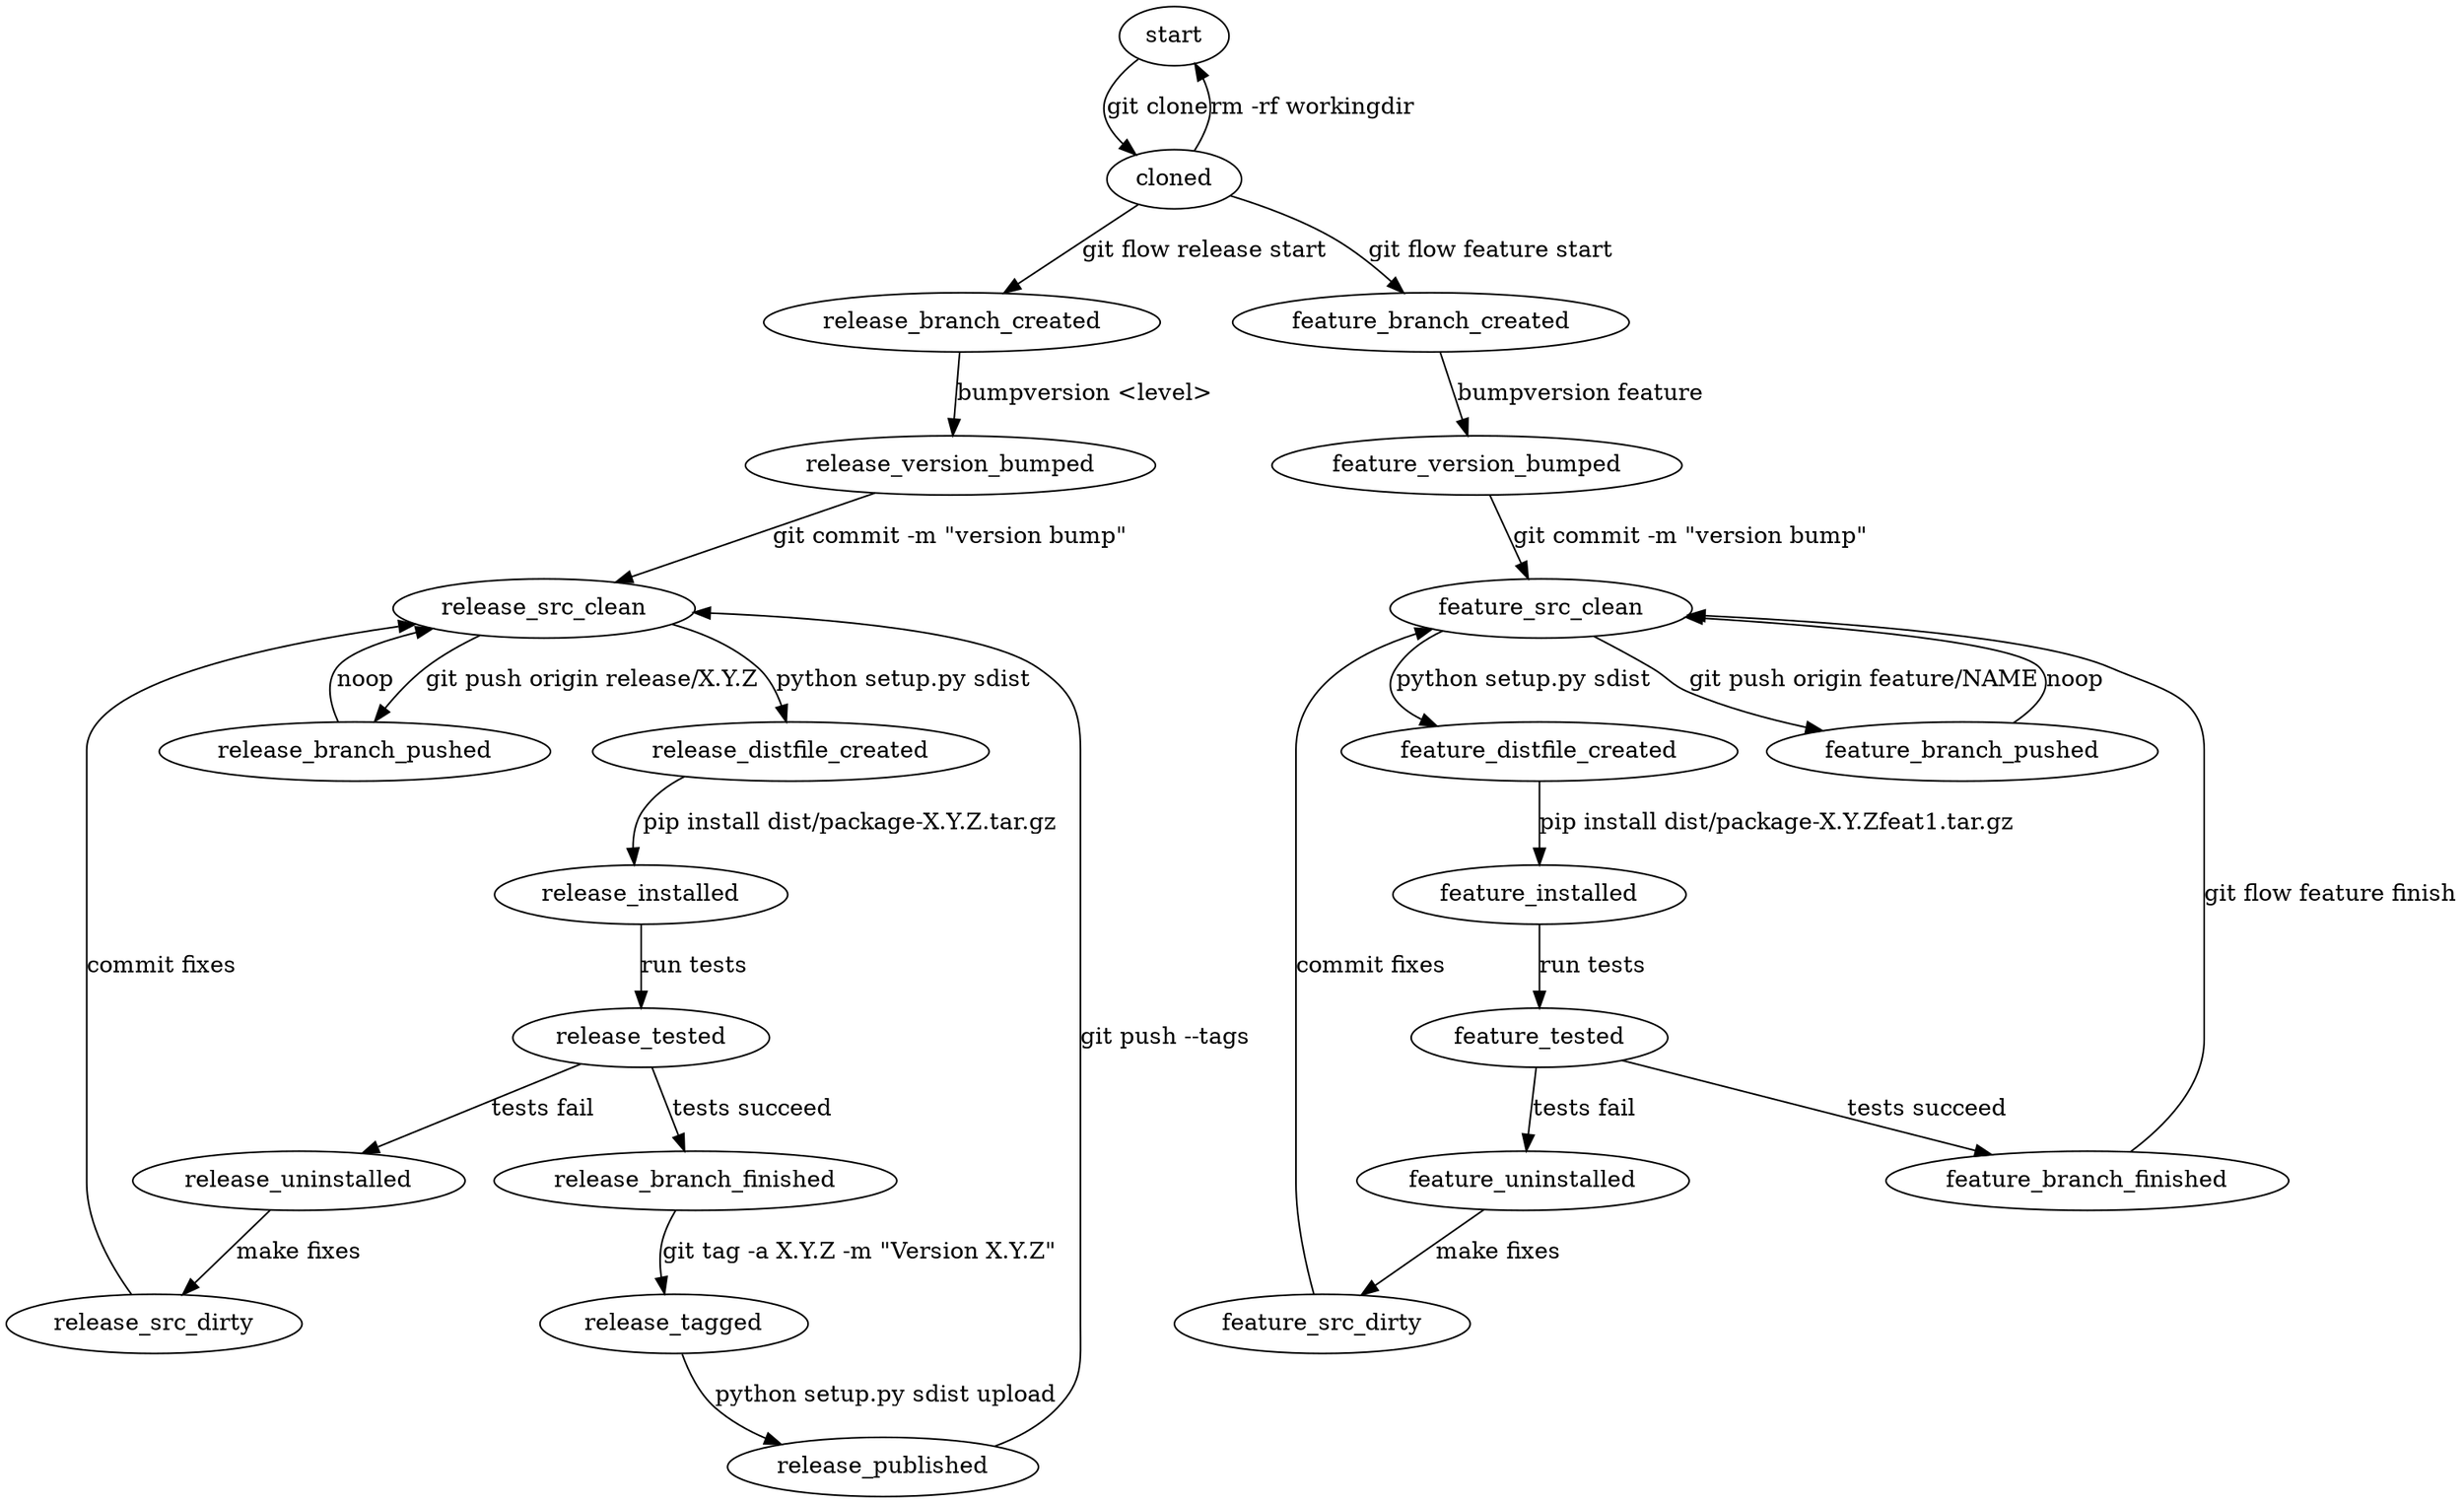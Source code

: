 digraph OnePackage {
	node [shape=oval];
	
	start;
	cloned;

	release_branch_created;
	release_version_bumped;
	release_distfile_created;
	release_installed;
	release_uninstalled;
	release_tested;
	release_src_clean;
	release_src_dirty;
	release_branch_pushed;
	release_branch_finished;
	release_tagged;
	release_published;

	feature_branch_created;
	feature_version_bumped;
	feature_distfile_created;
	feature_installed;
	feature_uninstalled;
	feature_tested;
	feature_src_dirty;
	feature_src_clean;
	feature_branch_pushed;
	feature_branch_finished;
	

	start->cloned [label = "git clone"];
	cloned->start [label = "rm -rf workingdir"];
	
	cloned->release_branch_created [ label = "git flow release start"];
	release_branch_created -> release_version_bumped [ label = "bumpversion <level>"];
	release_version_bumped -> release_src_clean [ label="git commit -m \"version bump\""];
	release_src_clean->release_distfile_created [ label="python setup.py sdist"];
	release_distfile_created -> release_installed [ label = "pip install dist/package-X.Y.Z.tar.gz"];
	release_installed->release_tested [ label = "run tests" ];
	release_tested->release_branch_finished [ label = "tests succeed" ];
	release_branch_finished -> release_tagged [ label = "git tag -a X.Y.Z -m \"Version X.Y.Z\""];
	release_tagged -> release_published [ label = "python setup.py sdist upload" ] ;
	release_published -> release_src_clean [ label = "git push --tags"];
	
	release_tested->release_uninstalled [ label = "tests fail" ] ;
	release_uninstalled->release_src_dirty [label = "make fixes" ] ;
	release_src_dirty->release_src_clean [label = "commit fixes"];

	release_src_clean -> release_branch_pushed [label = "git push origin release/X.Y.Z"];
	release_branch_pushed->release_src_clean [label = "noop"];

	cloned->feature_branch_created [ label = "git flow feature start"];
	feature_branch_created -> feature_version_bumped [ label = "bumpversion feature"];
	feature_version_bumped -> feature_src_clean [ label="git commit -m \"version bump\""];
	feature_src_clean->feature_distfile_created [ label="python setup.py sdist"];
	feature_distfile_created -> feature_installed [ label = "pip install dist/package-X.Y.Zfeat1.tar.gz"];
	feature_installed->feature_tested [ label = "run tests" ];
	feature_tested->feature_branch_finished [ label = "tests succeed" ];
	feature_branch_finished->feature_src_clean [label="git flow feature finish"];

	feature_tested->feature_uninstalled [ label = "tests fail" ] ;
	feature_uninstalled->feature_src_dirty [label = "make fixes" ] ;
	feature_src_dirty->feature_src_clean [label = "commit fixes"];


	feature_src_clean -> feature_branch_pushed [label = "git push origin feature/NAME"];
	feature_branch_pushed->feature_src_clean [label = "noop"];
	
	}